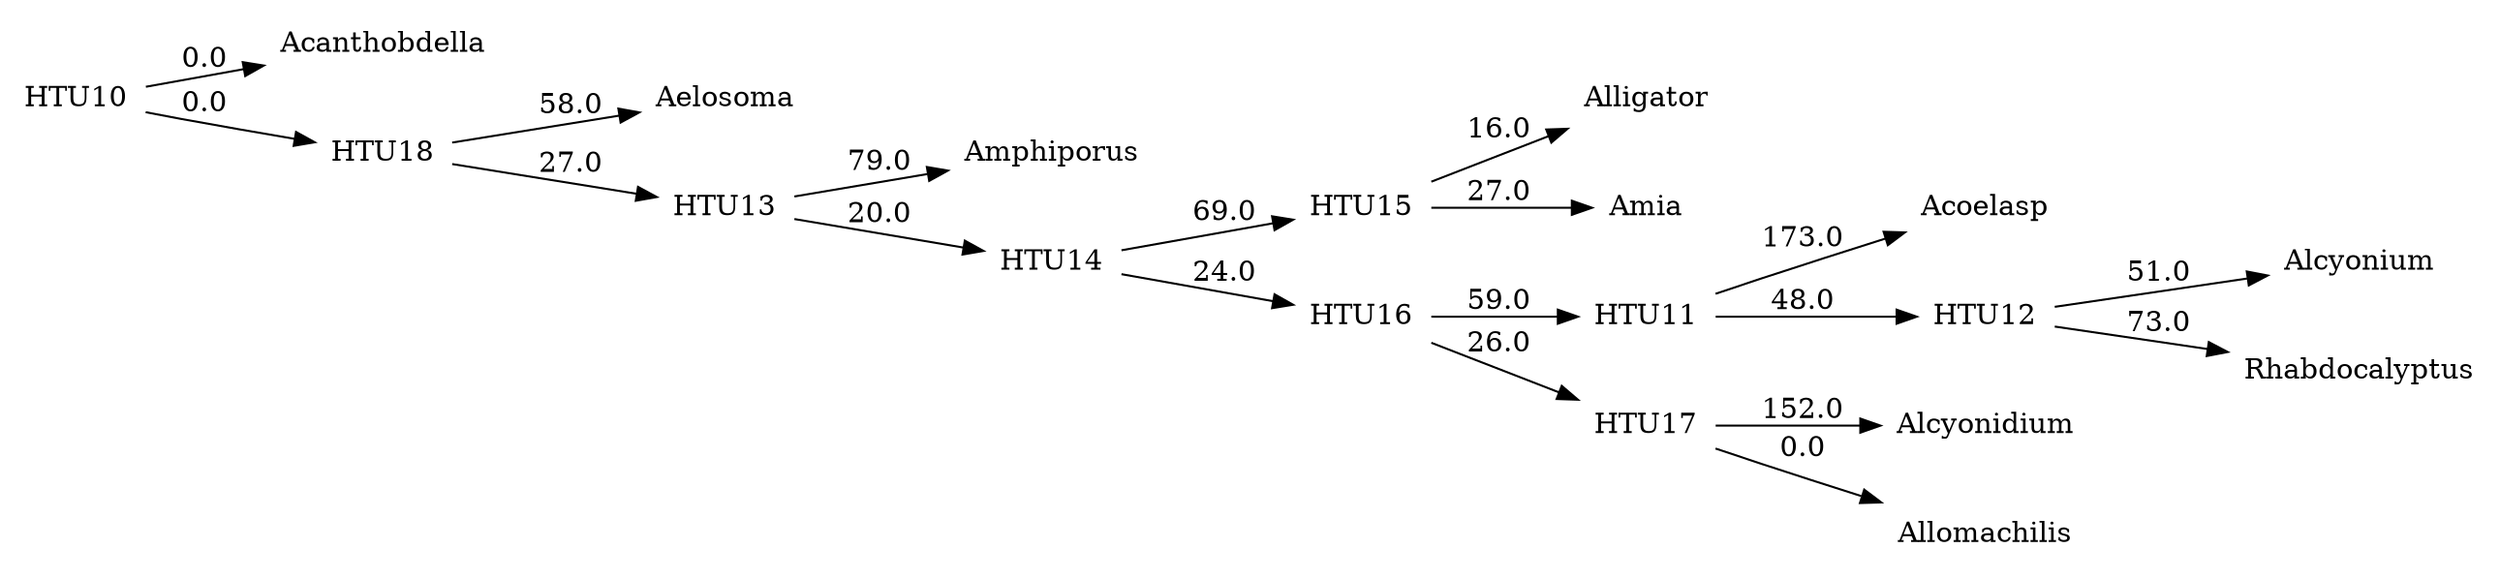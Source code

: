digraph G {
	rankdir = LR;	edge [colorscheme=spectral11];	node [shape = none];

    0 [label=Acanthobdella];
    1 [label=Acoelasp];
    2 [label=Aelosoma];
    3 [label=Alcyonidium];
    4 [label=Alcyonium];
    5 [label=Alligator];
    6 [label=Allomachilis];
    7 [label=Amia];
    8 [label=Amphiporus];
    9 [label=Rhabdocalyptus];
    10 [label=HTU10];
    11 [label=HTU11];
    12 [label=HTU12];
    13 [label=HTU13];
    14 [label=HTU14];
    15 [label=HTU15];
    16 [label=HTU16];
    17 [label=HTU17];
    18 [label=HTU18];
    10 -> 0 [label=0.0];
    10 -> 18 [label=0.0];
    11 -> 1 [label=173.0];
    11 -> 12 [label=48.0];
    12 -> 4 [label=51.0];
    12 -> 9 [label=73.0];
    13 -> 8 [label=79.0];
    13 -> 14 [label=20.0];
    14 -> 15 [label=69.0];
    14 -> 16 [label=24.0];
    15 -> 5 [label=16.0];
    15 -> 7 [label=27.0];
    16 -> 11 [label=59.0];
    16 -> 17 [label=26.0];
    17 -> 3 [label=152.0];
    17 -> 6 [label=0.0];
    18 -> 2 [label=58.0];
    18 -> 13 [label=27.0];
}
//2032.0
